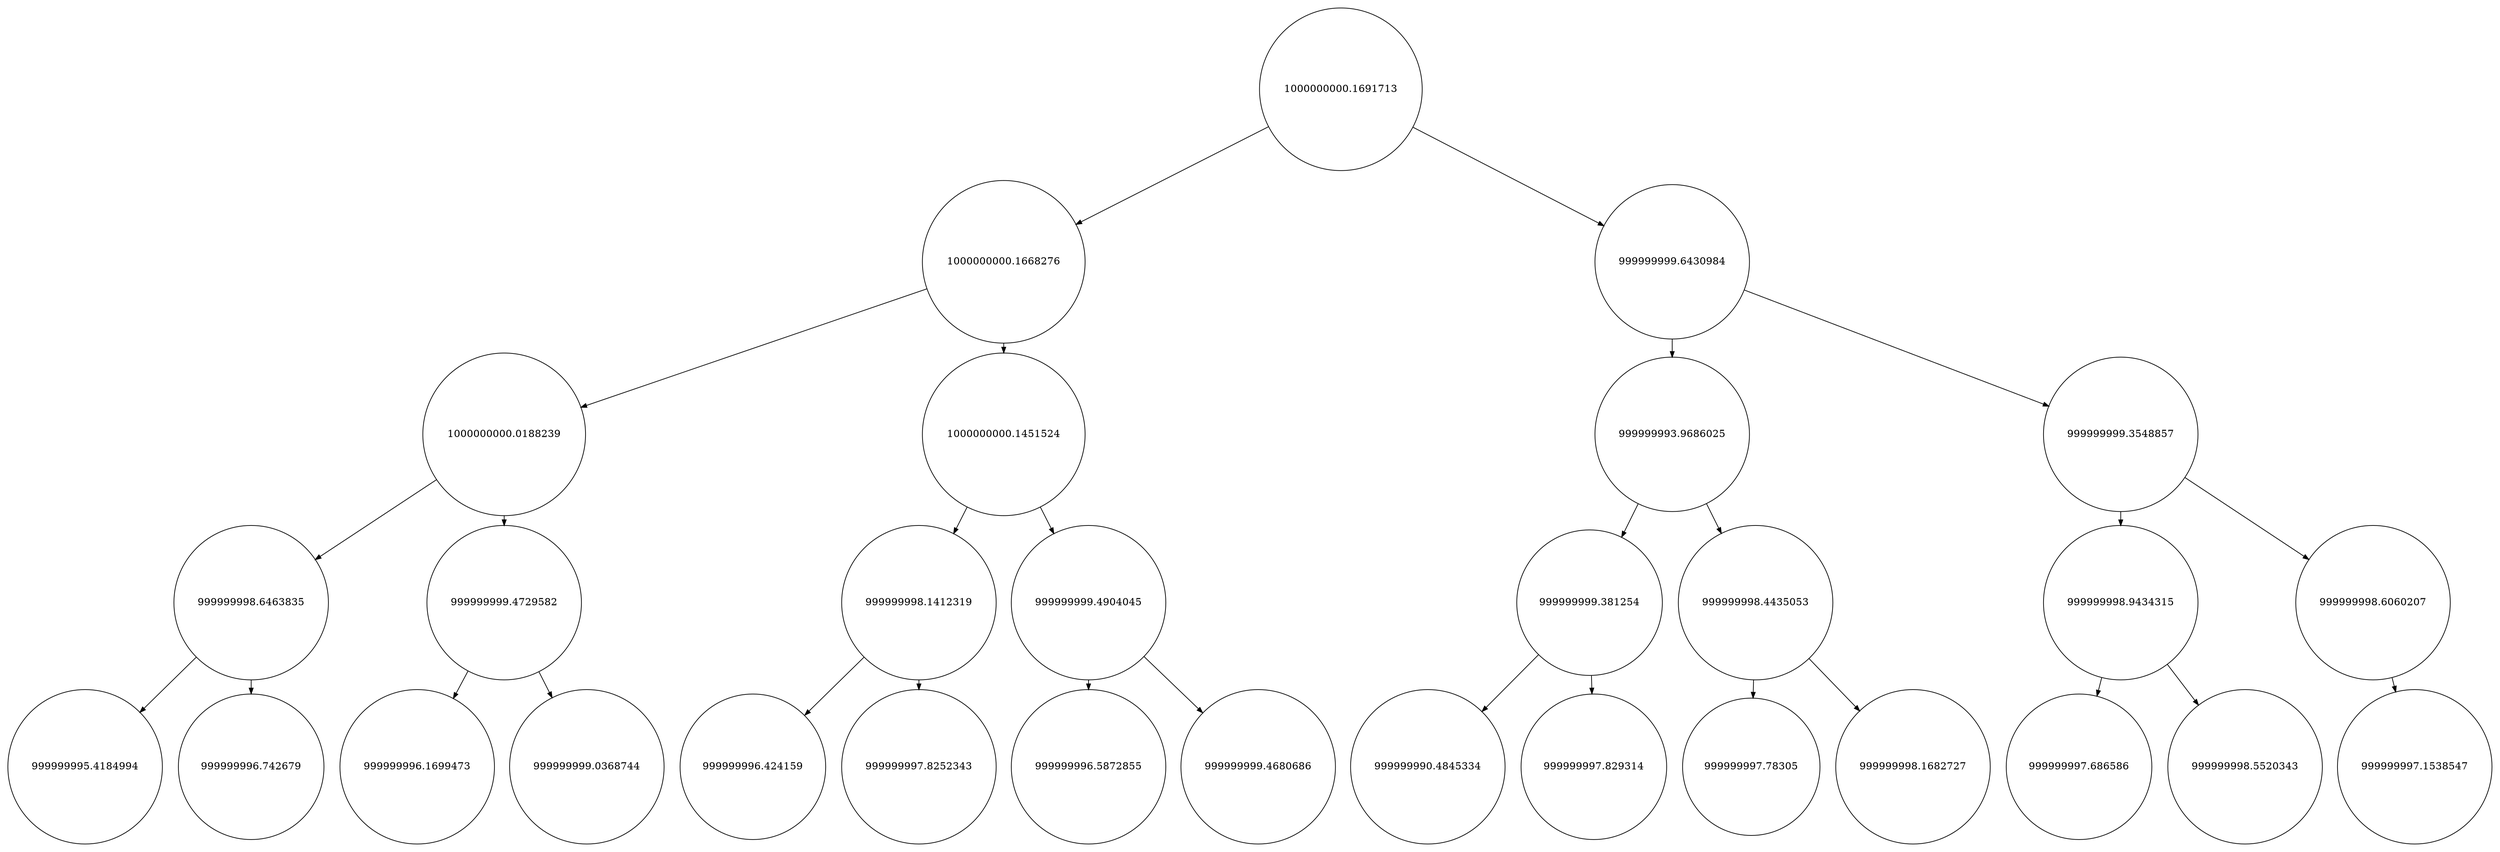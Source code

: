 
    digraph G {
    nodesep=0.3;
    ranksep=0.2;
    margin=0.1;
    node [shape=circle];
    edge [arrowsize=0.8];
    1 -> 2[side=left];
1 -> 3;
2 -> 4[side=left];
2 -> 5;
3 -> 6[side=left];
3 -> 7;
4 -> 8[side=left];
4 -> 9;
5 -> 10[side=left];
5 -> 11;
6 -> 12[side=left];
6 -> 13;
7 -> 14[side=left];
7 -> 15;
8 -> 16[side=left];
8 -> 17;
9 -> 18[side=left];
9 -> 19;
10 -> 20[side=left];
10 -> 21;
11 -> 22[side=left];
11 -> 23;
12 -> 24[side=left];
12 -> 25;
13 -> 26[side=left];
13 -> 27;
14 -> 28[side=left];
14 -> 29;
15 -> 30[side=left];
1[label="1000000000.1691713"]
2[label="1000000000.1668276"]
3[label="999999999.6430984"]
4[label="1000000000.0188239"]
5[label="1000000000.1451524"]
6[label="999999993.9686025"]
7[label="999999999.3548857"]
8[label="999999998.6463835"]
9[label="999999999.4729582"]
10[label="999999998.1412319"]
11[label="999999999.4904045"]
12[label="999999999.381254"]
13[label="999999998.4435053"]
14[label="999999998.9434315"]
15[label="999999998.6060207"]
16[label="999999995.4184994"]
17[label="999999996.742679"]
18[label="999999996.1699473"]
19[label="999999999.0368744"]
20[label="999999996.424159"]
21[label="999999997.8252343"]
22[label="999999996.5872855"]
23[label="999999999.4680686"]
24[label="999999990.4845334"]
25[label="999999997.829314"]
26[label="999999997.78305"]
27[label="999999998.1682727"]
28[label="999999997.686586"]
29[label="999999998.5520343"]
30[label="999999997.1538547"]}